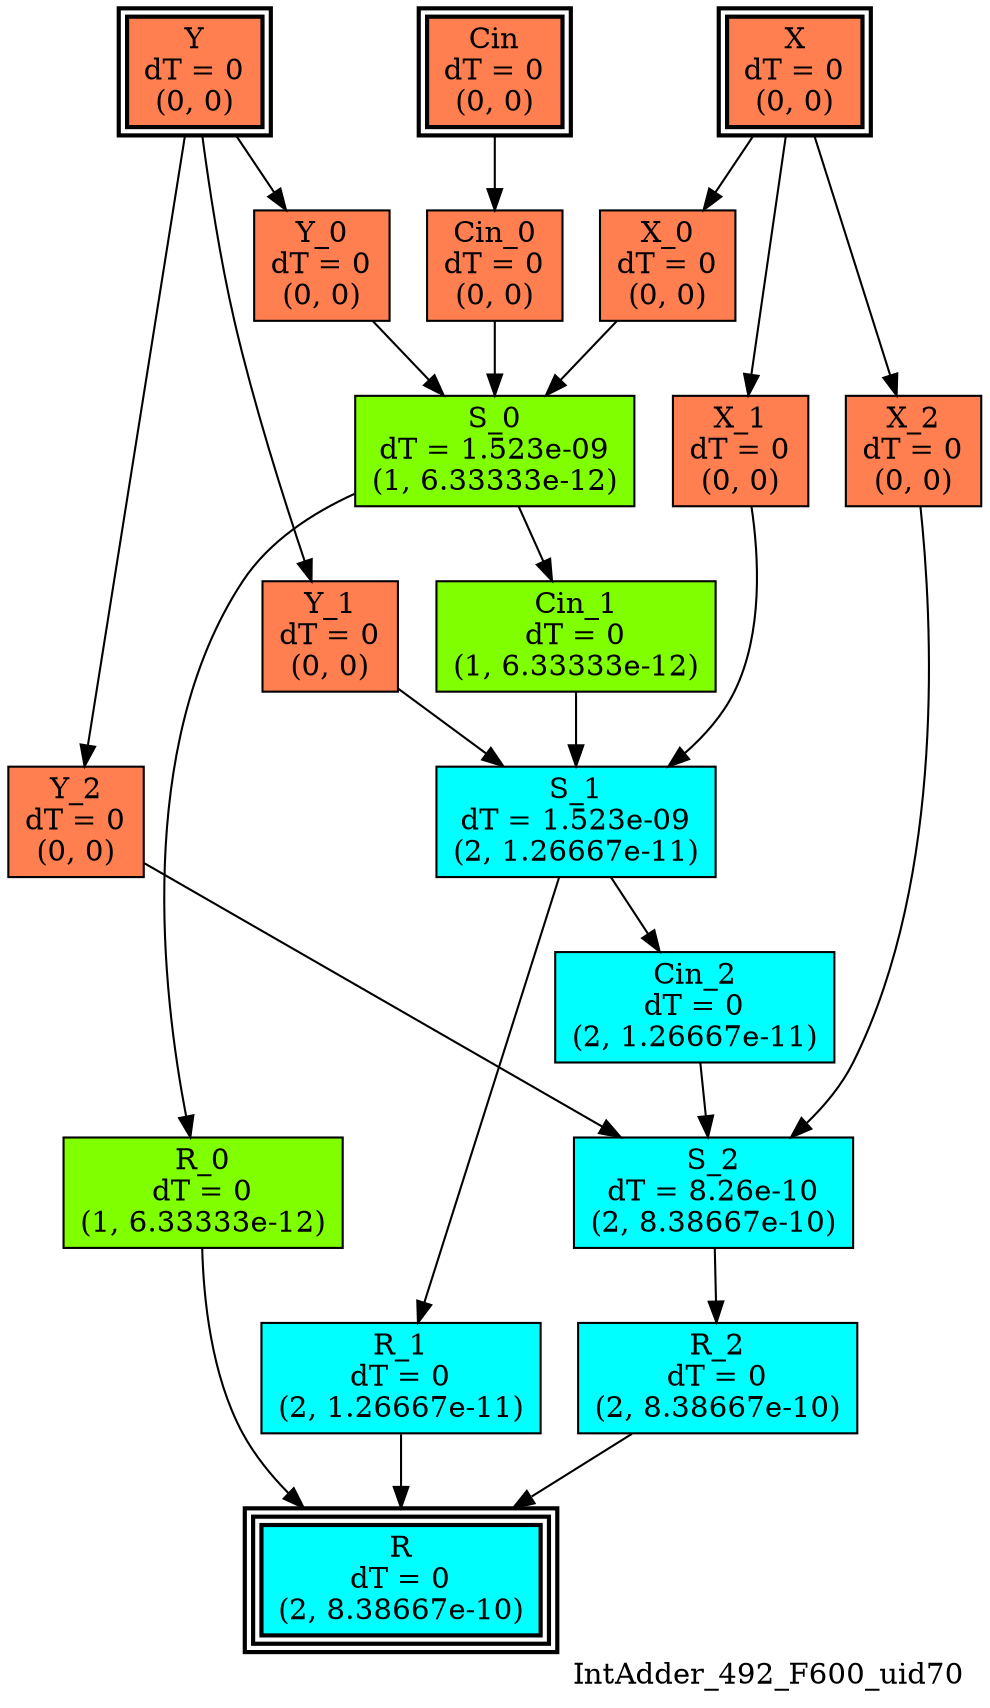 digraph IntAdder_492_F600_uid70
{
	//graph drawing options
	label=IntAdder_492_F600_uid70;
	labelloc=bottom;
	labeljust=right;
	ratio=auto;
	nodesep=0.25;
	ranksep=0.5;

	//input/output signals of operator IntAdder_492_F600_uid70
	X__IntAdder_492_F600_uid70 [ label="X\ndT = 0\n(0, 0)", shape=box, color=black, style="bold, filled", fillcolor=coral, peripheries=2 ];
	Y__IntAdder_492_F600_uid70 [ label="Y\ndT = 0\n(0, 0)", shape=box, color=black, style="bold, filled", fillcolor=coral, peripheries=2 ];
	Cin__IntAdder_492_F600_uid70 [ label="Cin\ndT = 0\n(0, 0)", shape=box, color=black, style="bold, filled", fillcolor=coral, peripheries=2 ];
	R__IntAdder_492_F600_uid70 [ label="R\ndT = 0\n(2, 8.38667e-10)", shape=box, color=black, style="bold, filled", fillcolor=cyan, peripheries=3 ];
	{rank=same X__IntAdder_492_F600_uid70, Y__IntAdder_492_F600_uid70, Cin__IntAdder_492_F600_uid70};
	{rank=same R__IntAdder_492_F600_uid70};
	//internal signals of operator IntAdder_492_F600_uid70
	Cin_0__IntAdder_492_F600_uid70 [ label="Cin_0\ndT = 0\n(0, 0)", shape=box, color=black, style=filled, fillcolor=coral, peripheries=1 ];
	X_0__IntAdder_492_F600_uid70 [ label="X_0\ndT = 0\n(0, 0)", shape=box, color=black, style=filled, fillcolor=coral, peripheries=1 ];
	Y_0__IntAdder_492_F600_uid70 [ label="Y_0\ndT = 0\n(0, 0)", shape=box, color=black, style=filled, fillcolor=coral, peripheries=1 ];
	S_0__IntAdder_492_F600_uid70 [ label="S_0\ndT = 1.523e-09\n(1, 6.33333e-12)", shape=box, color=black, style=filled, fillcolor=chartreuse, peripheries=1 ];
	R_0__IntAdder_492_F600_uid70 [ label="R_0\ndT = 0\n(1, 6.33333e-12)", shape=box, color=black, style=filled, fillcolor=chartreuse, peripheries=1 ];
	Cin_1__IntAdder_492_F600_uid70 [ label="Cin_1\ndT = 0\n(1, 6.33333e-12)", shape=box, color=black, style=filled, fillcolor=chartreuse, peripheries=1 ];
	X_1__IntAdder_492_F600_uid70 [ label="X_1\ndT = 0\n(0, 0)", shape=box, color=black, style=filled, fillcolor=coral, peripheries=1 ];
	Y_1__IntAdder_492_F600_uid70 [ label="Y_1\ndT = 0\n(0, 0)", shape=box, color=black, style=filled, fillcolor=coral, peripheries=1 ];
	S_1__IntAdder_492_F600_uid70 [ label="S_1\ndT = 1.523e-09\n(2, 1.26667e-11)", shape=box, color=black, style=filled, fillcolor=cyan, peripheries=1 ];
	R_1__IntAdder_492_F600_uid70 [ label="R_1\ndT = 0\n(2, 1.26667e-11)", shape=box, color=black, style=filled, fillcolor=cyan, peripheries=1 ];
	Cin_2__IntAdder_492_F600_uid70 [ label="Cin_2\ndT = 0\n(2, 1.26667e-11)", shape=box, color=black, style=filled, fillcolor=cyan, peripheries=1 ];
	X_2__IntAdder_492_F600_uid70 [ label="X_2\ndT = 0\n(0, 0)", shape=box, color=black, style=filled, fillcolor=coral, peripheries=1 ];
	Y_2__IntAdder_492_F600_uid70 [ label="Y_2\ndT = 0\n(0, 0)", shape=box, color=black, style=filled, fillcolor=coral, peripheries=1 ];
	S_2__IntAdder_492_F600_uid70 [ label="S_2\ndT = 8.26e-10\n(2, 8.38667e-10)", shape=box, color=black, style=filled, fillcolor=cyan, peripheries=1 ];
	R_2__IntAdder_492_F600_uid70 [ label="R_2\ndT = 0\n(2, 8.38667e-10)", shape=box, color=black, style=filled, fillcolor=cyan, peripheries=1 ];

	//subcomponents of operator IntAdder_492_F600_uid70

	//input and internal signal connections of operator IntAdder_492_F600_uid70
	X__IntAdder_492_F600_uid70 -> X_0__IntAdder_492_F600_uid70 [ arrowhead=normal, arrowsize=1.0, arrowtail=normal, color=black, dir=forward  ];
	X__IntAdder_492_F600_uid70 -> X_1__IntAdder_492_F600_uid70 [ arrowhead=normal, arrowsize=1.0, arrowtail=normal, color=black, dir=forward  ];
	X__IntAdder_492_F600_uid70 -> X_2__IntAdder_492_F600_uid70 [ arrowhead=normal, arrowsize=1.0, arrowtail=normal, color=black, dir=forward  ];
	Y__IntAdder_492_F600_uid70 -> Y_0__IntAdder_492_F600_uid70 [ arrowhead=normal, arrowsize=1.0, arrowtail=normal, color=black, dir=forward  ];
	Y__IntAdder_492_F600_uid70 -> Y_1__IntAdder_492_F600_uid70 [ arrowhead=normal, arrowsize=1.0, arrowtail=normal, color=black, dir=forward  ];
	Y__IntAdder_492_F600_uid70 -> Y_2__IntAdder_492_F600_uid70 [ arrowhead=normal, arrowsize=1.0, arrowtail=normal, color=black, dir=forward  ];
	Cin__IntAdder_492_F600_uid70 -> Cin_0__IntAdder_492_F600_uid70 [ arrowhead=normal, arrowsize=1.0, arrowtail=normal, color=black, dir=forward  ];
	Cin_0__IntAdder_492_F600_uid70 -> S_0__IntAdder_492_F600_uid70 [ arrowhead=normal, arrowsize=1.0, arrowtail=normal, color=black, dir=forward  ];
	X_0__IntAdder_492_F600_uid70 -> S_0__IntAdder_492_F600_uid70 [ arrowhead=normal, arrowsize=1.0, arrowtail=normal, color=black, dir=forward  ];
	Y_0__IntAdder_492_F600_uid70 -> S_0__IntAdder_492_F600_uid70 [ arrowhead=normal, arrowsize=1.0, arrowtail=normal, color=black, dir=forward  ];
	S_0__IntAdder_492_F600_uid70 -> R_0__IntAdder_492_F600_uid70 [ arrowhead=normal, arrowsize=1.0, arrowtail=normal, color=black, dir=forward  ];
	S_0__IntAdder_492_F600_uid70 -> Cin_1__IntAdder_492_F600_uid70 [ arrowhead=normal, arrowsize=1.0, arrowtail=normal, color=black, dir=forward  ];
	R_0__IntAdder_492_F600_uid70 -> R__IntAdder_492_F600_uid70 [ arrowhead=normal, arrowsize=1.0, arrowtail=normal, color=black, dir=forward  ];
	Cin_1__IntAdder_492_F600_uid70 -> S_1__IntAdder_492_F600_uid70 [ arrowhead=normal, arrowsize=1.0, arrowtail=normal, color=black, dir=forward  ];
	X_1__IntAdder_492_F600_uid70 -> S_1__IntAdder_492_F600_uid70 [ arrowhead=normal, arrowsize=1.0, arrowtail=normal, color=black, dir=forward  ];
	Y_1__IntAdder_492_F600_uid70 -> S_1__IntAdder_492_F600_uid70 [ arrowhead=normal, arrowsize=1.0, arrowtail=normal, color=black, dir=forward  ];
	S_1__IntAdder_492_F600_uid70 -> R_1__IntAdder_492_F600_uid70 [ arrowhead=normal, arrowsize=1.0, arrowtail=normal, color=black, dir=forward  ];
	S_1__IntAdder_492_F600_uid70 -> Cin_2__IntAdder_492_F600_uid70 [ arrowhead=normal, arrowsize=1.0, arrowtail=normal, color=black, dir=forward  ];
	R_1__IntAdder_492_F600_uid70 -> R__IntAdder_492_F600_uid70 [ arrowhead=normal, arrowsize=1.0, arrowtail=normal, color=black, dir=forward  ];
	Cin_2__IntAdder_492_F600_uid70 -> S_2__IntAdder_492_F600_uid70 [ arrowhead=normal, arrowsize=1.0, arrowtail=normal, color=black, dir=forward  ];
	X_2__IntAdder_492_F600_uid70 -> S_2__IntAdder_492_F600_uid70 [ arrowhead=normal, arrowsize=1.0, arrowtail=normal, color=black, dir=forward  ];
	Y_2__IntAdder_492_F600_uid70 -> S_2__IntAdder_492_F600_uid70 [ arrowhead=normal, arrowsize=1.0, arrowtail=normal, color=black, dir=forward  ];
	S_2__IntAdder_492_F600_uid70 -> R_2__IntAdder_492_F600_uid70 [ arrowhead=normal, arrowsize=1.0, arrowtail=normal, color=black, dir=forward  ];
	R_2__IntAdder_492_F600_uid70 -> R__IntAdder_492_F600_uid70 [ arrowhead=normal, arrowsize=1.0, arrowtail=normal, color=black, dir=forward  ];
}

